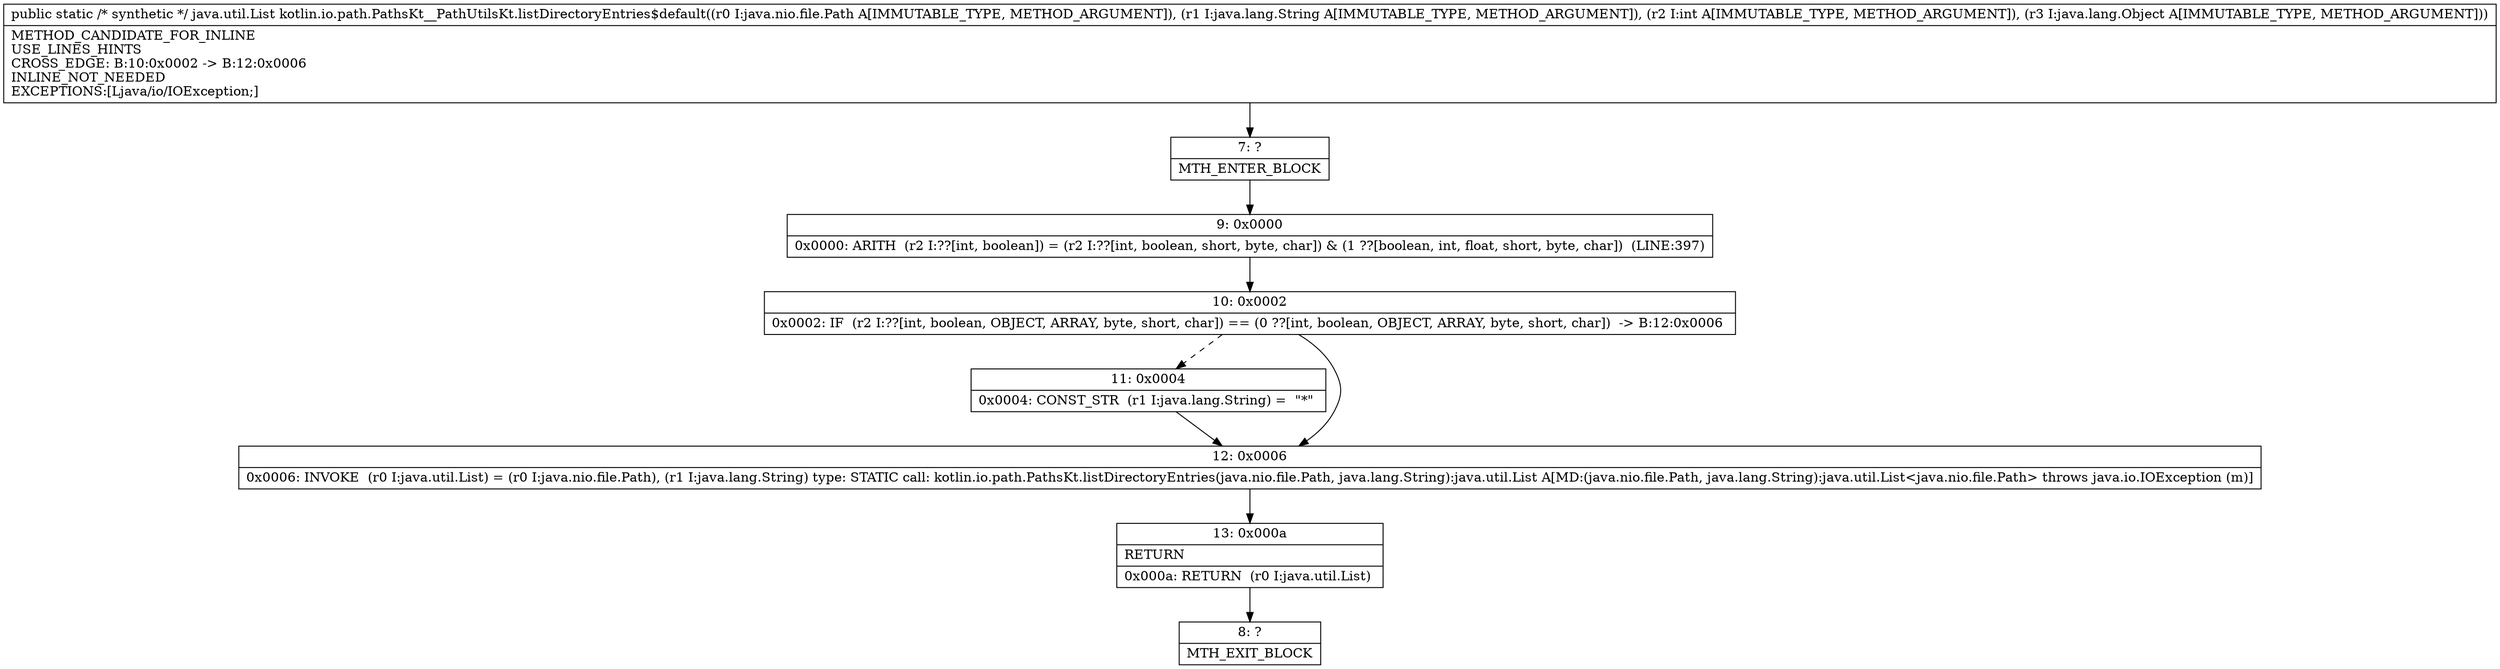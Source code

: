digraph "CFG forkotlin.io.path.PathsKt__PathUtilsKt.listDirectoryEntries$default(Ljava\/nio\/file\/Path;Ljava\/lang\/String;ILjava\/lang\/Object;)Ljava\/util\/List;" {
Node_7 [shape=record,label="{7\:\ ?|MTH_ENTER_BLOCK\l}"];
Node_9 [shape=record,label="{9\:\ 0x0000|0x0000: ARITH  (r2 I:??[int, boolean]) = (r2 I:??[int, boolean, short, byte, char]) & (1 ??[boolean, int, float, short, byte, char])  (LINE:397)\l}"];
Node_10 [shape=record,label="{10\:\ 0x0002|0x0002: IF  (r2 I:??[int, boolean, OBJECT, ARRAY, byte, short, char]) == (0 ??[int, boolean, OBJECT, ARRAY, byte, short, char])  \-\> B:12:0x0006 \l}"];
Node_11 [shape=record,label="{11\:\ 0x0004|0x0004: CONST_STR  (r1 I:java.lang.String) =  \"*\" \l}"];
Node_12 [shape=record,label="{12\:\ 0x0006|0x0006: INVOKE  (r0 I:java.util.List) = (r0 I:java.nio.file.Path), (r1 I:java.lang.String) type: STATIC call: kotlin.io.path.PathsKt.listDirectoryEntries(java.nio.file.Path, java.lang.String):java.util.List A[MD:(java.nio.file.Path, java.lang.String):java.util.List\<java.nio.file.Path\> throws java.io.IOException (m)]\l}"];
Node_13 [shape=record,label="{13\:\ 0x000a|RETURN\l|0x000a: RETURN  (r0 I:java.util.List) \l}"];
Node_8 [shape=record,label="{8\:\ ?|MTH_EXIT_BLOCK\l}"];
MethodNode[shape=record,label="{public static \/* synthetic *\/ java.util.List kotlin.io.path.PathsKt__PathUtilsKt.listDirectoryEntries$default((r0 I:java.nio.file.Path A[IMMUTABLE_TYPE, METHOD_ARGUMENT]), (r1 I:java.lang.String A[IMMUTABLE_TYPE, METHOD_ARGUMENT]), (r2 I:int A[IMMUTABLE_TYPE, METHOD_ARGUMENT]), (r3 I:java.lang.Object A[IMMUTABLE_TYPE, METHOD_ARGUMENT]))  | METHOD_CANDIDATE_FOR_INLINE\lUSE_LINES_HINTS\lCROSS_EDGE: B:10:0x0002 \-\> B:12:0x0006\lINLINE_NOT_NEEDED\lEXCEPTIONS:[Ljava\/io\/IOException;]\l}"];
MethodNode -> Node_7;Node_7 -> Node_9;
Node_9 -> Node_10;
Node_10 -> Node_11[style=dashed];
Node_10 -> Node_12;
Node_11 -> Node_12;
Node_12 -> Node_13;
Node_13 -> Node_8;
}

